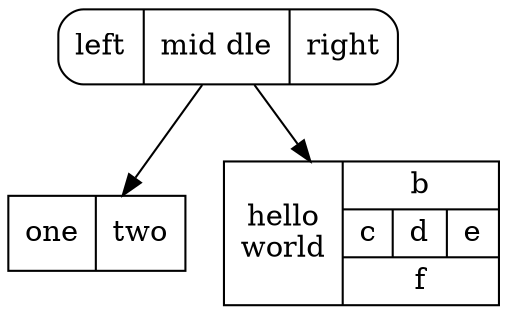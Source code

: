 digraph structs {
  node [shape=record];
  struct1 [shape=Mrecord,label="<f0> left|<f1> mid\ dle|<f2> right"];
  struct2 [shape=record,label="<f0> one|<f1> two"];
  struct3 [shape=record,label="hello\nworld |{ b |{c|<here> d|e}| f}"];
  struct1 -> struct2;
  struct1 -> struct3;
}

